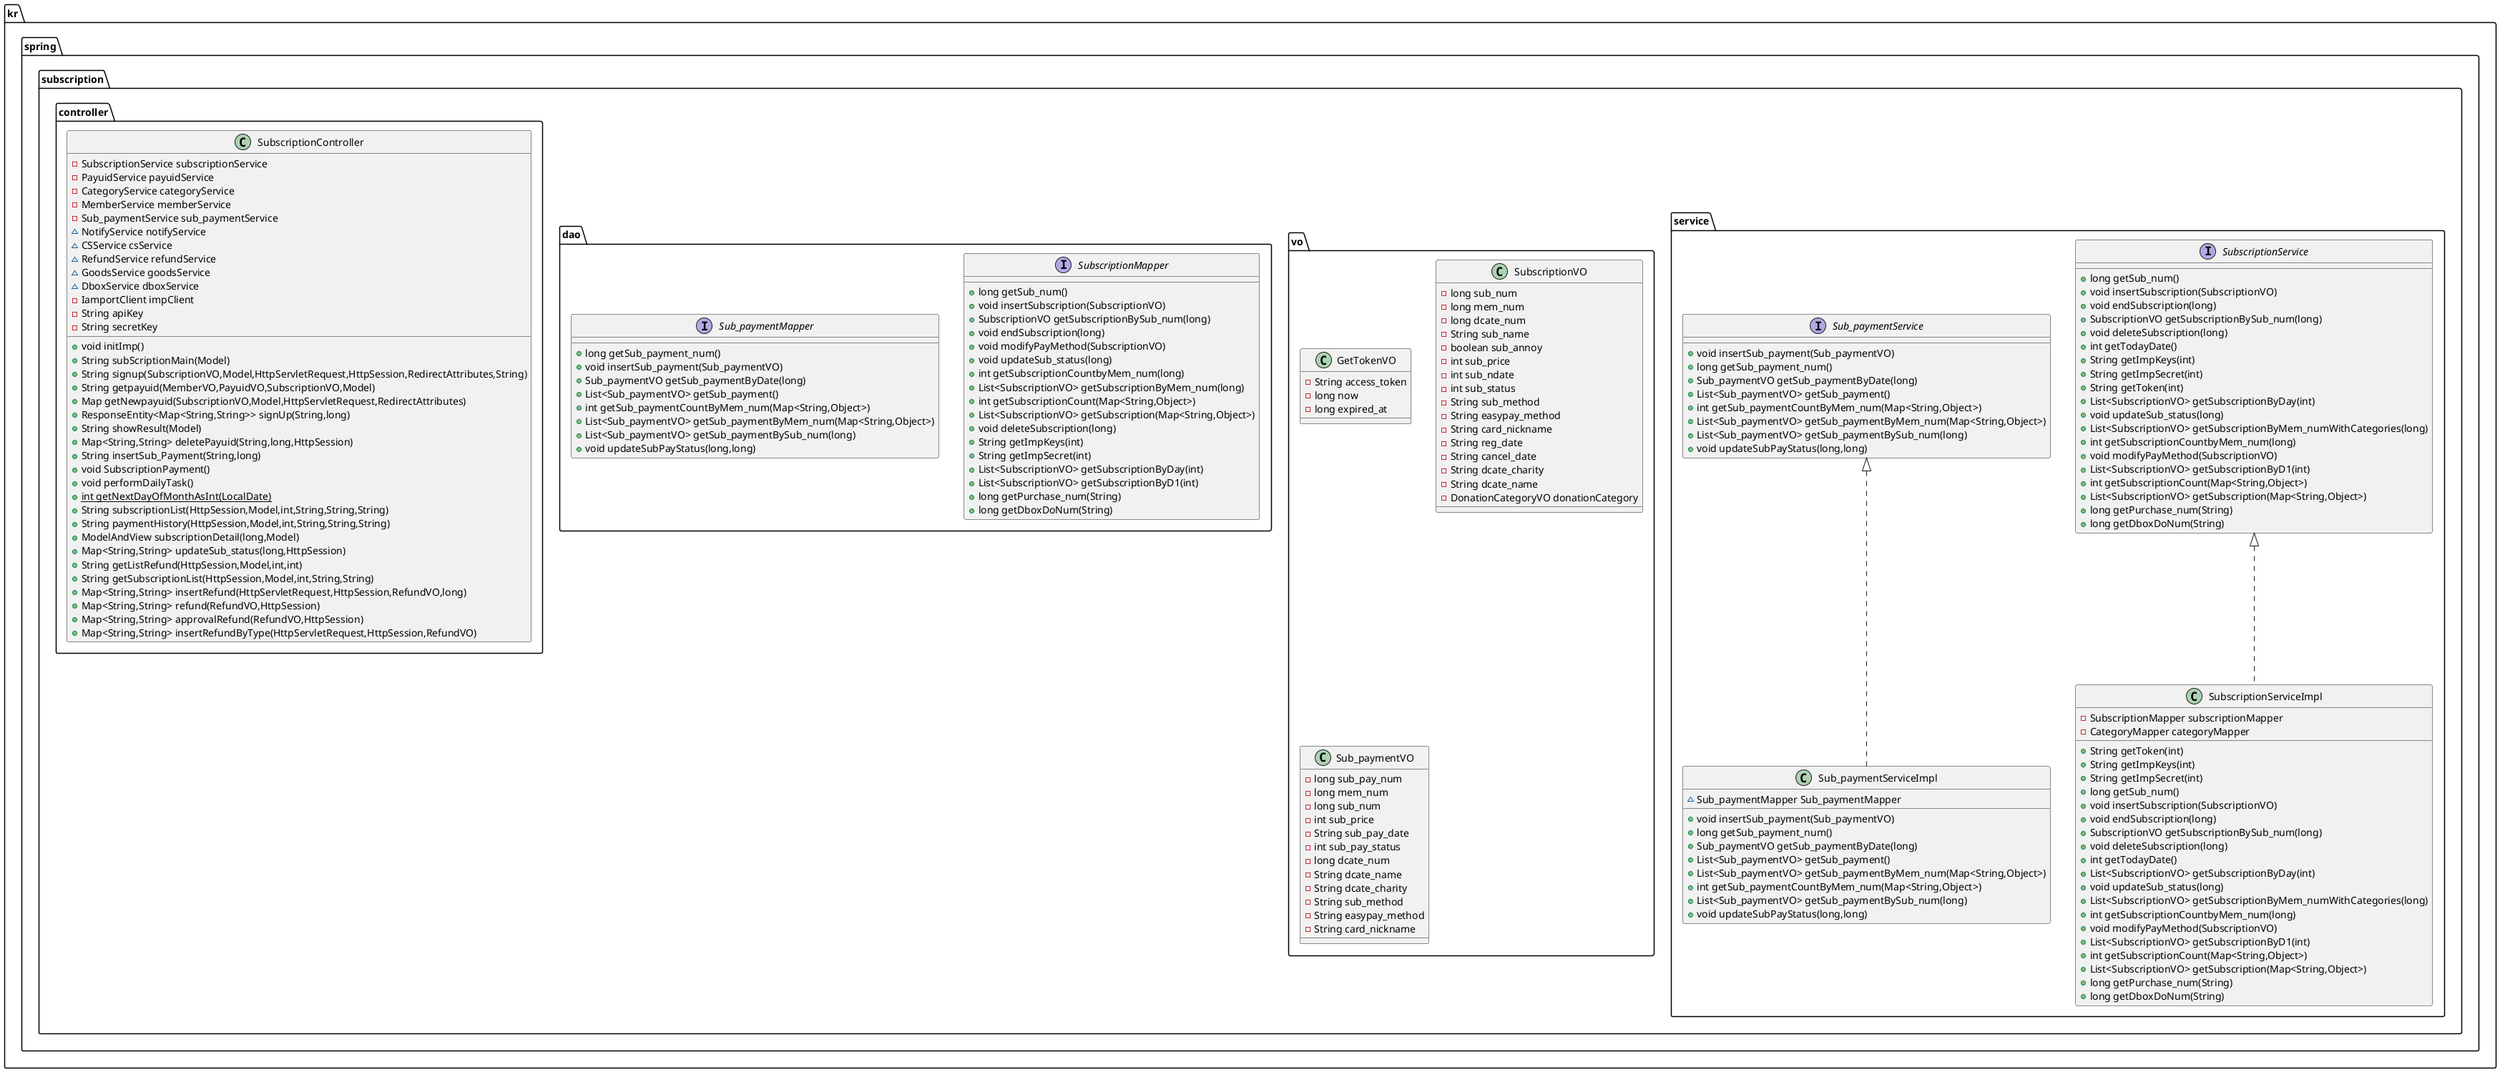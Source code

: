 @startuml
interface kr.spring.subscription.service.SubscriptionService {
+ long getSub_num()
+ void insertSubscription(SubscriptionVO)
+ void endSubscription(long)
+ SubscriptionVO getSubscriptionBySub_num(long)
+ void deleteSubscription(long)
+ int getTodayDate()
+ String getImpKeys(int)
+ String getImpSecret(int)
+ String getToken(int)
+ List<SubscriptionVO> getSubscriptionByDay(int)
+ void updateSub_status(long)
+ List<SubscriptionVO> getSubscriptionByMem_numWithCategories(long)
+ int getSubscriptionCountbyMem_num(long)
+ void modifyPayMethod(SubscriptionVO)
+ List<SubscriptionVO> getSubscriptionByD1(int)
+ int getSubscriptionCount(Map<String,Object>)
+ List<SubscriptionVO> getSubscription(Map<String,Object>)
+ long getPurchase_num(String)
+ long getDboxDoNum(String)
}

class kr.spring.subscription.vo.GetTokenVO {
- String access_token
- long now
- long expired_at
}

interface kr.spring.subscription.dao.SubscriptionMapper {
+ long getSub_num()
+ void insertSubscription(SubscriptionVO)
+ SubscriptionVO getSubscriptionBySub_num(long)
+ void endSubscription(long)
+ void modifyPayMethod(SubscriptionVO)
+ void updateSub_status(long)
+ int getSubscriptionCountbyMem_num(long)
+ List<SubscriptionVO> getSubscriptionByMem_num(long)
+ int getSubscriptionCount(Map<String,Object>)
+ List<SubscriptionVO> getSubscription(Map<String,Object>)
+ void deleteSubscription(long)
+ String getImpKeys(int)
+ String getImpSecret(int)
+ List<SubscriptionVO> getSubscriptionByDay(int)
+ List<SubscriptionVO> getSubscriptionByD1(int)
+ long getPurchase_num(String)
+ long getDboxDoNum(String)
}

class kr.spring.subscription.vo.SubscriptionVO {
- long sub_num
- long mem_num
- long dcate_num
- String sub_name
- boolean sub_annoy
- int sub_price
- int sub_ndate
- int sub_status
- String sub_method
- String easypay_method
- String card_nickname
- String reg_date
- String cancel_date
- String dcate_charity
- String dcate_name
- DonationCategoryVO donationCategory
}

interface kr.spring.subscription.dao.Sub_paymentMapper {
+ long getSub_payment_num()
+ void insertSub_payment(Sub_paymentVO)
+ Sub_paymentVO getSub_paymentByDate(long)
+ List<Sub_paymentVO> getSub_payment()
+ int getSub_paymentCountByMem_num(Map<String,Object>)
+ List<Sub_paymentVO> getSub_paymentByMem_num(Map<String,Object>)
+ List<Sub_paymentVO> getSub_paymentBySub_num(long)
+ void updateSubPayStatus(long,long)
}

interface kr.spring.subscription.service.Sub_paymentService {
+ void insertSub_payment(Sub_paymentVO)
+ long getSub_payment_num()
+ Sub_paymentVO getSub_paymentByDate(long)
+ List<Sub_paymentVO> getSub_payment()
+ int getSub_paymentCountByMem_num(Map<String,Object>)
+ List<Sub_paymentVO> getSub_paymentByMem_num(Map<String,Object>)
+ List<Sub_paymentVO> getSub_paymentBySub_num(long)
+ void updateSubPayStatus(long,long)
}

class kr.spring.subscription.service.Sub_paymentServiceImpl {
~ Sub_paymentMapper Sub_paymentMapper
+ void insertSub_payment(Sub_paymentVO)
+ long getSub_payment_num()
+ Sub_paymentVO getSub_paymentByDate(long)
+ List<Sub_paymentVO> getSub_payment()
+ List<Sub_paymentVO> getSub_paymentByMem_num(Map<String,Object>)
+ int getSub_paymentCountByMem_num(Map<String,Object>)
+ List<Sub_paymentVO> getSub_paymentBySub_num(long)
+ void updateSubPayStatus(long,long)
}


class kr.spring.subscription.service.SubscriptionServiceImpl {
- SubscriptionMapper subscriptionMapper
- CategoryMapper categoryMapper
+ String getToken(int)
+ String getImpKeys(int)
+ String getImpSecret(int)
+ long getSub_num()
+ void insertSubscription(SubscriptionVO)
+ void endSubscription(long)
+ SubscriptionVO getSubscriptionBySub_num(long)
+ void deleteSubscription(long)
+ int getTodayDate()
+ List<SubscriptionVO> getSubscriptionByDay(int)
+ void updateSub_status(long)
+ List<SubscriptionVO> getSubscriptionByMem_numWithCategories(long)
+ int getSubscriptionCountbyMem_num(long)
+ void modifyPayMethod(SubscriptionVO)
+ List<SubscriptionVO> getSubscriptionByD1(int)
+ int getSubscriptionCount(Map<String,Object>)
+ List<SubscriptionVO> getSubscription(Map<String,Object>)
+ long getPurchase_num(String)
+ long getDboxDoNum(String)
}


class kr.spring.subscription.controller.SubscriptionController {
- SubscriptionService subscriptionService
- PayuidService payuidService
- CategoryService categoryService
- MemberService memberService
- Sub_paymentService sub_paymentService
~ NotifyService notifyService
~ CSService csService
~ RefundService refundService
~ GoodsService goodsService
~ DboxService dboxService
- IamportClient impClient
- String apiKey
- String secretKey
+ void initImp()
+ String subScriptionMain(Model)
+ String signup(SubscriptionVO,Model,HttpServletRequest,HttpSession,RedirectAttributes,String)
+ String getpayuid(MemberVO,PayuidVO,SubscriptionVO,Model)
+ Map getNewpayuid(SubscriptionVO,Model,HttpServletRequest,RedirectAttributes)
+ ResponseEntity<Map<String,String>> signUp(String,long)
+ String showResult(Model)
+ Map<String,String> deletePayuid(String,long,HttpSession)
+ String insertSub_Payment(String,long)
+ void SubscriptionPayment()
+ void performDailyTask()
+ {static} int getNextDayOfMonthAsInt(LocalDate)
+ String subscriptionList(HttpSession,Model,int,String,String,String)
+ String paymentHistory(HttpSession,Model,int,String,String,String)
+ ModelAndView subscriptionDetail(long,Model)
+ Map<String,String> updateSub_status(long,HttpSession)
+ String getListRefund(HttpSession,Model,int,int)
+ String getSubscriptionList(HttpSession,Model,int,String,String)
+ Map<String,String> insertRefund(HttpServletRequest,HttpSession,RefundVO,long)
+ Map<String,String> refund(RefundVO,HttpSession)
+ Map<String,String> approvalRefund(RefundVO,HttpSession)
+ Map<String,String> insertRefundByType(HttpServletRequest,HttpSession,RefundVO)
}


class kr.spring.subscription.vo.Sub_paymentVO {
- long sub_pay_num
- long mem_num
- long sub_num
- int sub_price
- String sub_pay_date
- int sub_pay_status
- long dcate_num
- String dcate_name
- String dcate_charity
- String sub_method
- String easypay_method
- String card_nickname
}



kr.spring.subscription.service.Sub_paymentService <|.. kr.spring.subscription.service.Sub_paymentServiceImpl
kr.spring.subscription.service.SubscriptionService <|.. kr.spring.subscription.service.SubscriptionServiceImpl
@enduml